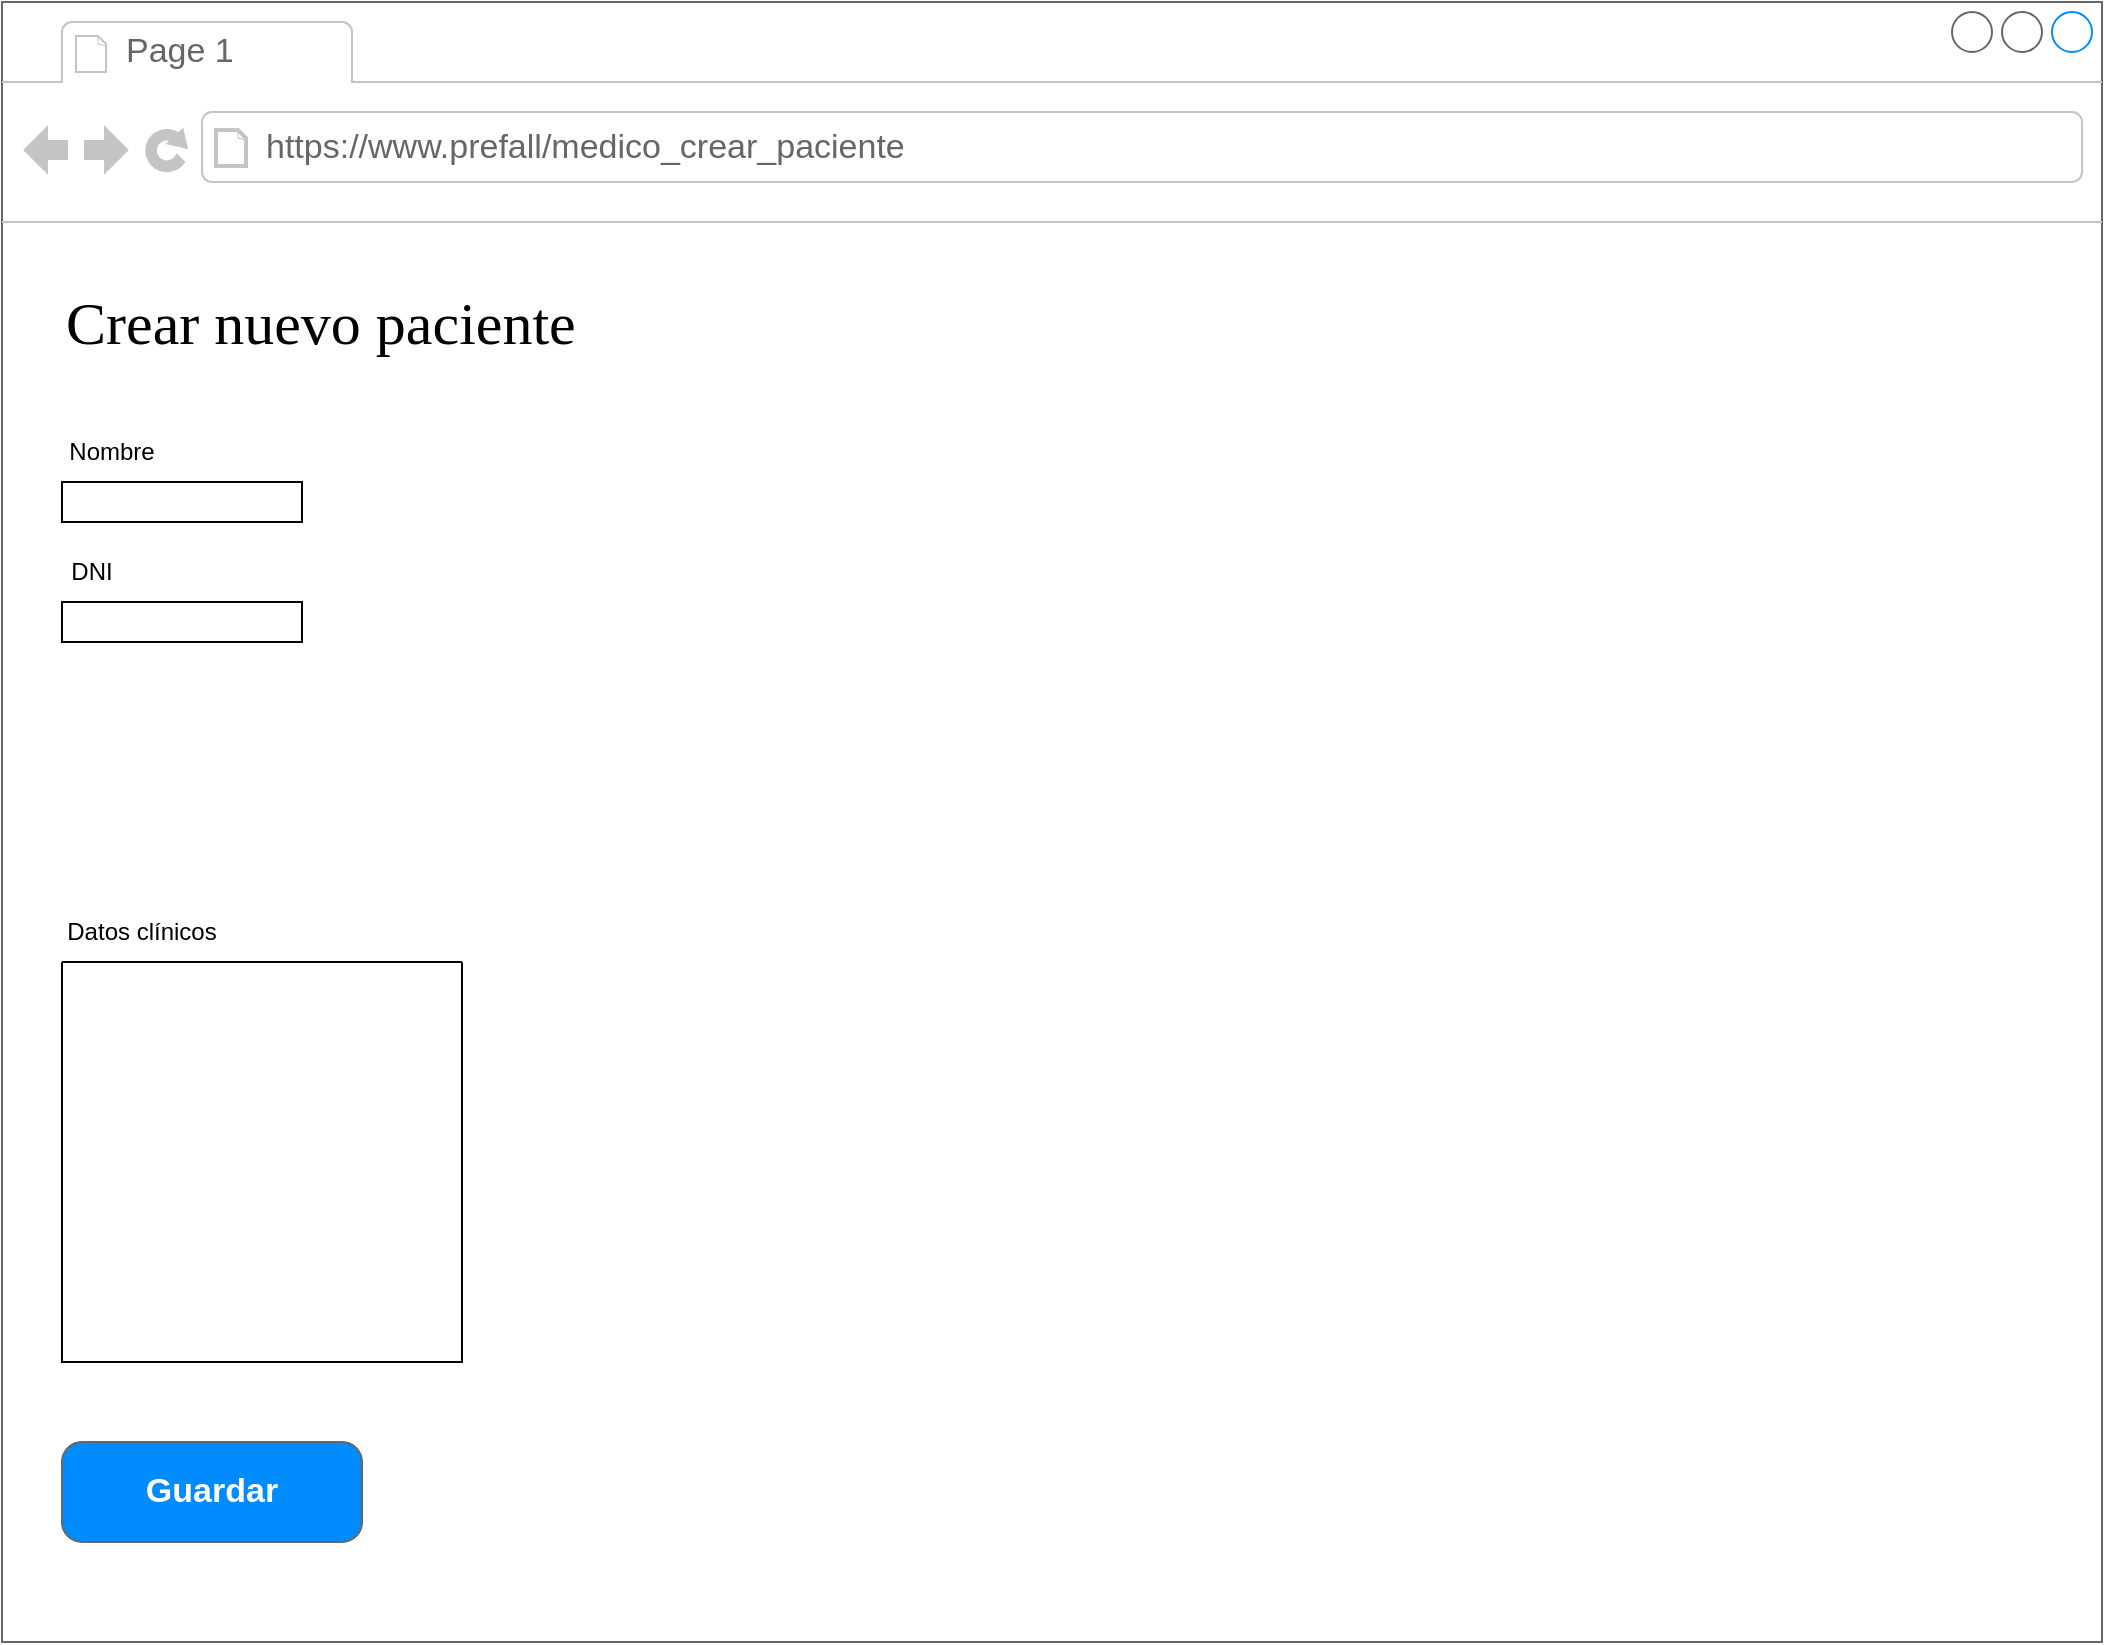 <mxfile version="16.4.8" type="github">
  <diagram name="Page-1" id="2cc2dc42-3aac-f2a9-1cec-7a8b7cbee084">
    <mxGraphModel dx="770" dy="1382" grid="1" gridSize="10" guides="1" tooltips="1" connect="1" arrows="1" fold="1" page="1" pageScale="1" pageWidth="1100" pageHeight="850" background="none" math="0" shadow="0">
      <root>
        <mxCell id="0" />
        <mxCell id="1" parent="0" />
        <mxCell id="7026571954dc6520-1" value="" style="strokeWidth=1;shadow=0;dashed=0;align=center;html=1;shape=mxgraph.mockup.containers.browserWindow;rSize=0;strokeColor=#666666;mainText=,;recursiveResize=0;rounded=0;labelBackgroundColor=none;fontFamily=Verdana;fontSize=12" parent="1" vertex="1">
          <mxGeometry x="20" y="-40" width="1050" height="820" as="geometry" />
        </mxCell>
        <mxCell id="7026571954dc6520-2" value="Page 1" style="strokeWidth=1;shadow=0;dashed=0;align=center;html=1;shape=mxgraph.mockup.containers.anchor;fontSize=17;fontColor=#666666;align=left;" parent="7026571954dc6520-1" vertex="1">
          <mxGeometry x="60" y="12" width="110" height="26" as="geometry" />
        </mxCell>
        <mxCell id="7026571954dc6520-3" value="https://www.prefall/medico_crear_paciente" style="strokeWidth=1;shadow=0;dashed=0;align=center;html=1;shape=mxgraph.mockup.containers.anchor;rSize=0;fontSize=17;fontColor=#666666;align=left;" parent="7026571954dc6520-1" vertex="1">
          <mxGeometry x="130" y="60" width="250" height="26" as="geometry" />
        </mxCell>
        <mxCell id="7026571954dc6520-4" value="Crear nuevo paciente" style="text;html=1;points=[];align=left;verticalAlign=top;spacingTop=-4;fontSize=30;fontFamily=Verdana" parent="7026571954dc6520-1" vertex="1">
          <mxGeometry x="30" y="140" width="340" height="50" as="geometry" />
        </mxCell>
        <mxCell id="gIcC4kHjiw92RsgYredK-1" value="Nombre" style="text;html=1;strokeColor=none;fillColor=none;align=center;verticalAlign=middle;whiteSpace=wrap;rounded=0;" vertex="1" parent="7026571954dc6520-1">
          <mxGeometry x="30" y="210" width="50" height="30" as="geometry" />
        </mxCell>
        <mxCell id="gIcC4kHjiw92RsgYredK-2" value="" style="rounded=0;whiteSpace=wrap;html=1;" vertex="1" parent="7026571954dc6520-1">
          <mxGeometry x="30" y="240" width="120" height="20" as="geometry" />
        </mxCell>
        <mxCell id="gIcC4kHjiw92RsgYredK-3" value="DNI" style="text;html=1;strokeColor=none;fillColor=none;align=center;verticalAlign=middle;whiteSpace=wrap;rounded=0;" vertex="1" parent="7026571954dc6520-1">
          <mxGeometry x="30" y="270" width="30" height="30" as="geometry" />
        </mxCell>
        <mxCell id="gIcC4kHjiw92RsgYredK-4" value="" style="rounded=0;whiteSpace=wrap;html=1;" vertex="1" parent="7026571954dc6520-1">
          <mxGeometry x="30" y="300" width="120" height="20" as="geometry" />
        </mxCell>
        <mxCell id="gIcC4kHjiw92RsgYredK-6" value="Datos clínicos" style="text;html=1;strokeColor=none;fillColor=none;align=center;verticalAlign=middle;whiteSpace=wrap;rounded=0;" vertex="1" parent="7026571954dc6520-1">
          <mxGeometry x="30" y="450" width="80" height="30" as="geometry" />
        </mxCell>
        <mxCell id="gIcC4kHjiw92RsgYredK-7" value="" style="swimlane;startSize=0;" vertex="1" parent="7026571954dc6520-1">
          <mxGeometry x="30" y="480" width="200" height="200" as="geometry" />
        </mxCell>
        <mxCell id="gIcC4kHjiw92RsgYredK-8" value="Guardar" style="strokeWidth=1;shadow=0;dashed=0;align=center;html=1;shape=mxgraph.mockup.buttons.button;strokeColor=#666666;fontColor=#ffffff;mainText=;buttonStyle=round;fontSize=17;fontStyle=1;fillColor=#008cff;whiteSpace=wrap;" vertex="1" parent="7026571954dc6520-1">
          <mxGeometry x="30" y="720" width="150" height="50" as="geometry" />
        </mxCell>
      </root>
    </mxGraphModel>
  </diagram>
</mxfile>
